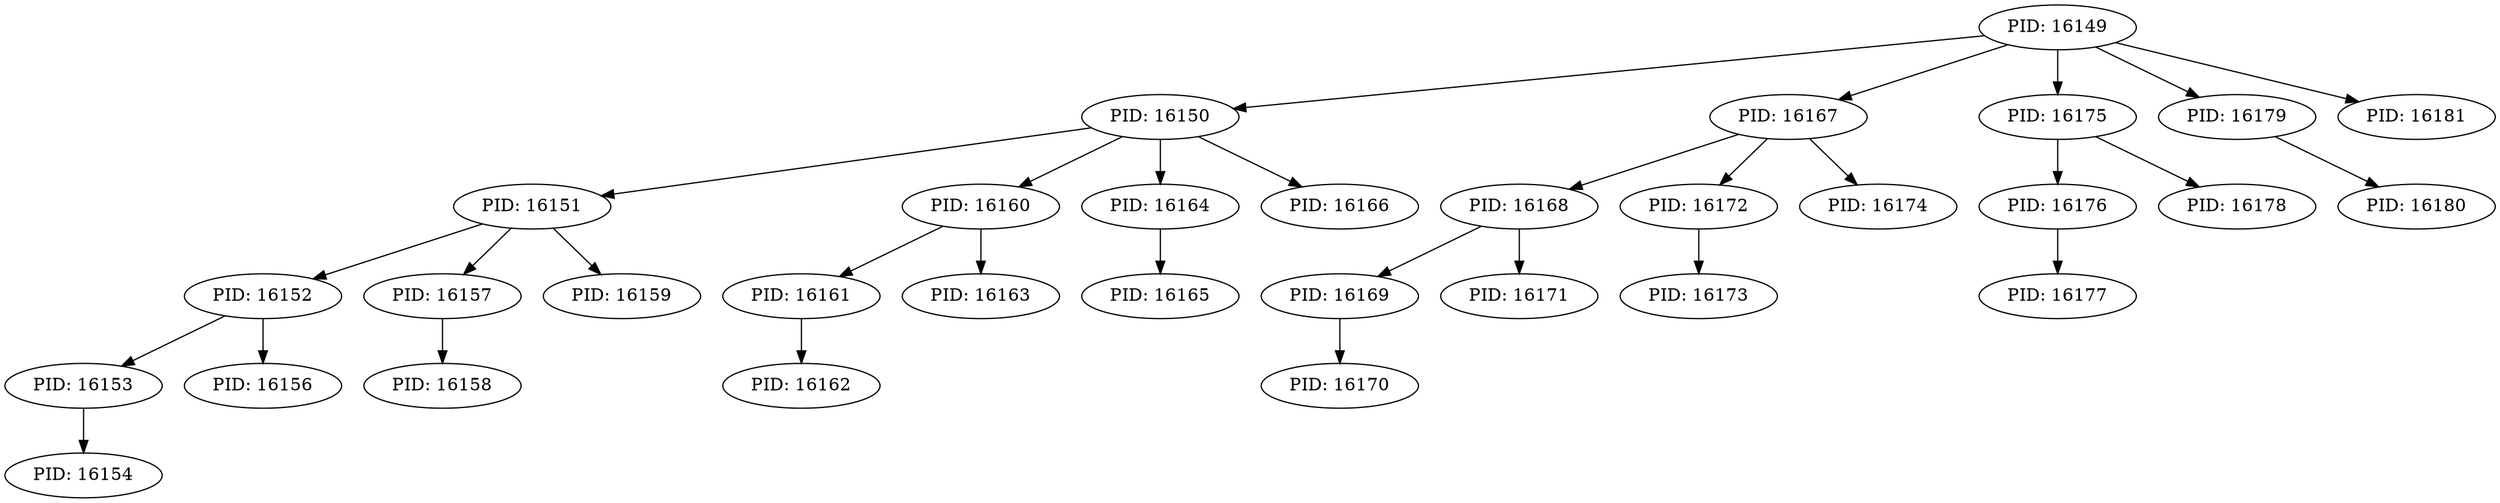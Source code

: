 // Process Tree
digraph {
	16154 [label="PID: 16154"]
	16153 [label="PID: 16153"]
	16153 -> 16154
	16153 [label="PID: 16153"]
	16152 [label="PID: 16152"]
	16152 -> 16153
	16156 [label="PID: 16156"]
	16152 [label="PID: 16152"]
	16152 -> 16156
	16152 [label="PID: 16152"]
	16151 [label="PID: 16151"]
	16151 -> 16152
	16158 [label="PID: 16158"]
	16157 [label="PID: 16157"]
	16157 -> 16158
	16157 [label="PID: 16157"]
	16151 [label="PID: 16151"]
	16151 -> 16157
	16159 [label="PID: 16159"]
	16151 [label="PID: 16151"]
	16151 -> 16159
	16151 [label="PID: 16151"]
	16150 [label="PID: 16150"]
	16150 -> 16151
	16162 [label="PID: 16162"]
	16161 [label="PID: 16161"]
	16161 -> 16162
	16161 [label="PID: 16161"]
	16160 [label="PID: 16160"]
	16160 -> 16161
	16163 [label="PID: 16163"]
	16160 [label="PID: 16160"]
	16160 -> 16163
	16160 [label="PID: 16160"]
	16150 [label="PID: 16150"]
	16150 -> 16160
	16165 [label="PID: 16165"]
	16164 [label="PID: 16164"]
	16164 -> 16165
	16164 [label="PID: 16164"]
	16150 [label="PID: 16150"]
	16150 -> 16164
	16166 [label="PID: 16166"]
	16150 [label="PID: 16150"]
	16150 -> 16166
	16150 [label="PID: 16150"]
	16149 [label="PID: 16149"]
	16149 -> 16150
	16170 [label="PID: 16170"]
	16169 [label="PID: 16169"]
	16169 -> 16170
	16169 [label="PID: 16169"]
	16168 [label="PID: 16168"]
	16168 -> 16169
	16171 [label="PID: 16171"]
	16168 [label="PID: 16168"]
	16168 -> 16171
	16168 [label="PID: 16168"]
	16167 [label="PID: 16167"]
	16167 -> 16168
	16173 [label="PID: 16173"]
	16172 [label="PID: 16172"]
	16172 -> 16173
	16172 [label="PID: 16172"]
	16167 [label="PID: 16167"]
	16167 -> 16172
	16174 [label="PID: 16174"]
	16167 [label="PID: 16167"]
	16167 -> 16174
	16167 [label="PID: 16167"]
	16149 [label="PID: 16149"]
	16149 -> 16167
	16177 [label="PID: 16177"]
	16176 [label="PID: 16176"]
	16176 -> 16177
	16176 [label="PID: 16176"]
	16175 [label="PID: 16175"]
	16175 -> 16176
	16178 [label="PID: 16178"]
	16175 [label="PID: 16175"]
	16175 -> 16178
	16175 [label="PID: 16175"]
	16149 [label="PID: 16149"]
	16149 -> 16175
	16180 [label="PID: 16180"]
	16179 [label="PID: 16179"]
	16179 -> 16180
	16179 [label="PID: 16179"]
	16149 [label="PID: 16149"]
	16149 -> 16179
	16181 [label="PID: 16181"]
	16149 [label="PID: 16149"]
	16149 -> 16181
}
